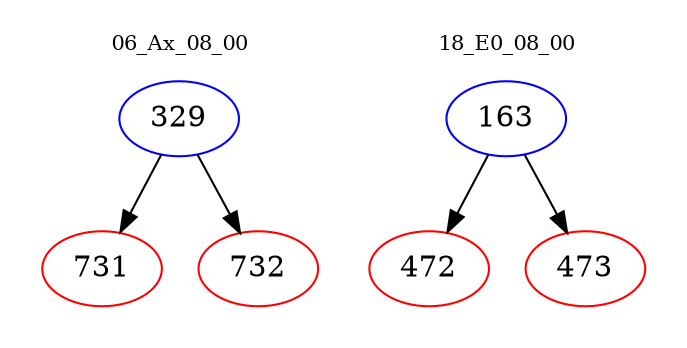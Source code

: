 digraph{
subgraph cluster_0 {
color = white
label = "06_Ax_08_00";
fontsize=10;
T0_329 [label="329", color="blue"]
T0_329 -> T0_731 [color="black"]
T0_731 [label="731", color="red"]
T0_329 -> T0_732 [color="black"]
T0_732 [label="732", color="red"]
}
subgraph cluster_1 {
color = white
label = "18_E0_08_00";
fontsize=10;
T1_163 [label="163", color="blue"]
T1_163 -> T1_472 [color="black"]
T1_472 [label="472", color="red"]
T1_163 -> T1_473 [color="black"]
T1_473 [label="473", color="red"]
}
}
